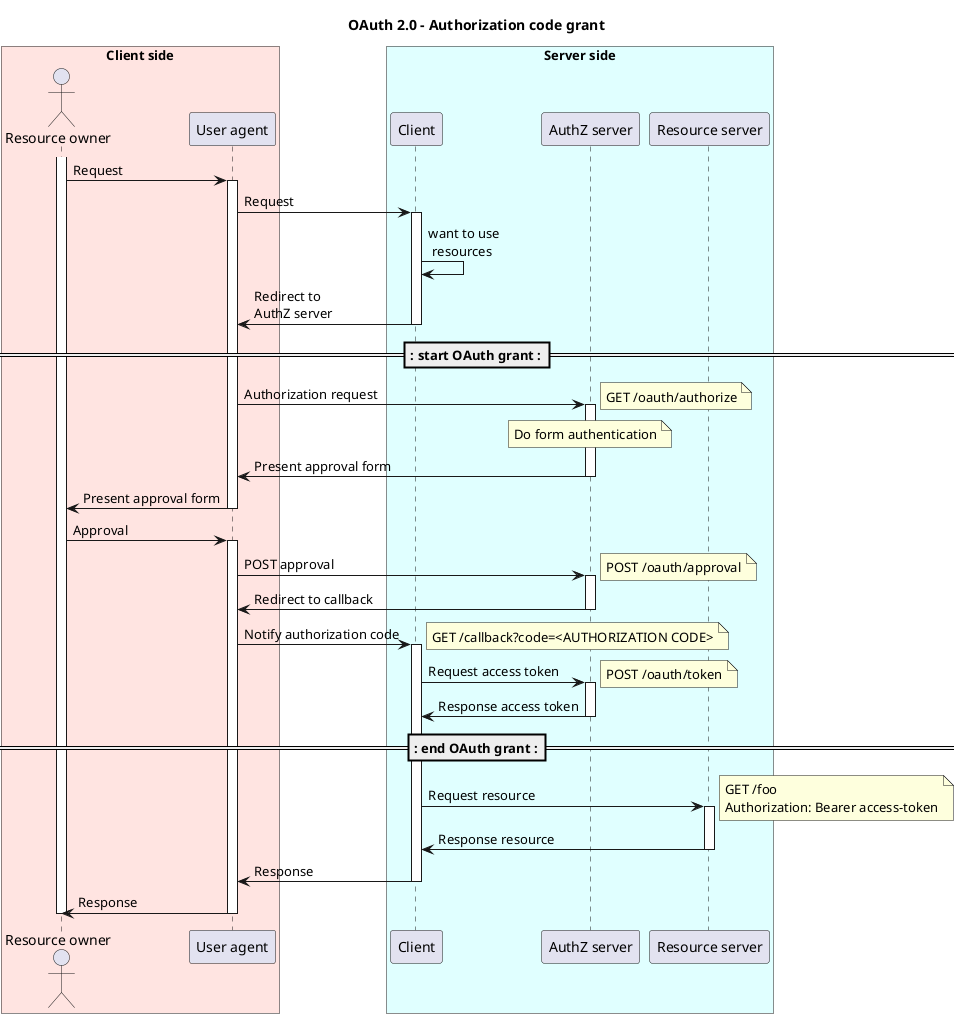 @startuml
title OAuth 2.0 - Authorization code grant

box "Client side" #MistyRose
    actor "Resource owner" as owner
    participant "User agent" as agent
end box

box "Server side" #LightCyan
    participant Client as client
    participant "AuthZ server" as auth
    participant "Resource server" as resource
end box

activate owner

owner -> agent: Request
activate agent

agent -> client: Request
activate client

client -> client: want to use \n resources
agent <- client: Redirect to \nAuthZ server
deactivate client

==: start OAuth grant :==

agent -> auth: Authorization request
activate auth
note right
    GET /oauth/authorize
end note

note over auth
    Do form authentication
end note

agent <- auth: Present approval form
deactivate auth

owner <- agent: Present approval form
deactivate agent

owner -> agent: Approval
activate agent

agent -> auth: POST approval
activate auth
note right
    POST /oauth/approval
end note

agent <- auth: Redirect to callback
deactivate auth

agent -> client: Notify authorization code
activate client
note right
    GET /callback?code=<AUTHORIZATION CODE>
end note

client -> auth: Request access token
activate auth
note right
    POST /oauth/token
end note

client <- auth: Response access token
deactivate auth


==: end OAuth grant :==

client -> resource: Request resource
activate resource
note right
    GET /foo
    Authorization: Bearer access-token
end note

client <- resource: Response resource
deactivate resource

agent <- client: Response
deactivate client

owner <- agent: Response
deactivate agent
deactivate owner

@enduml